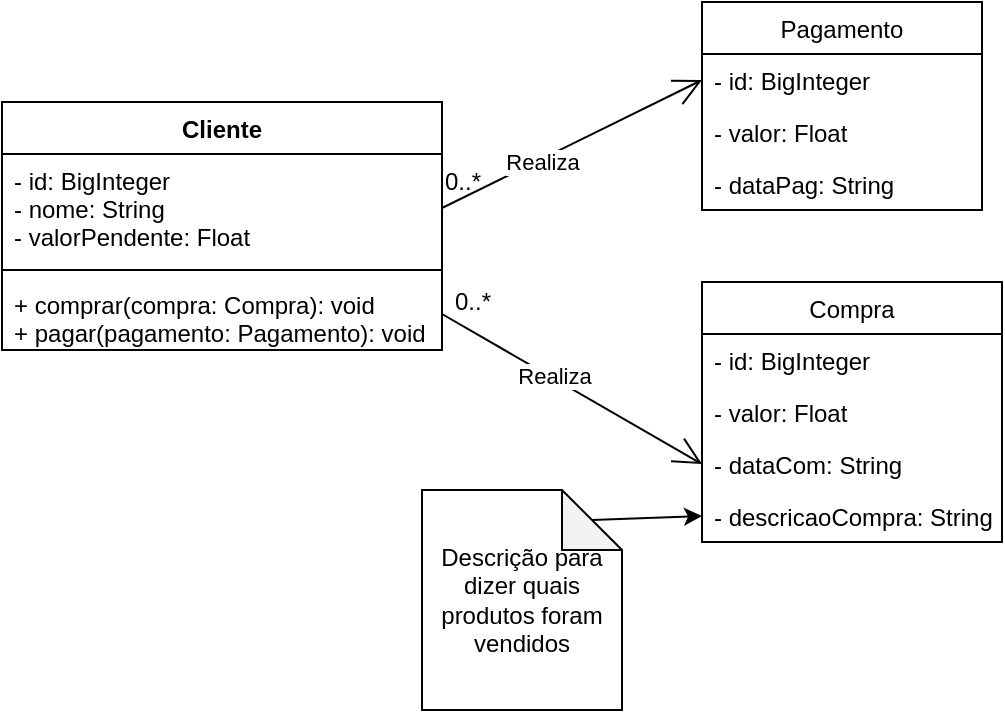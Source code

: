 <mxfile version="15.2.9" type="device"><diagram id="C5RBs43oDa-KdzZeNtuy" name="Page-1"><mxGraphModel dx="1422" dy="762" grid="1" gridSize="10" guides="1" tooltips="1" connect="1" arrows="1" fold="1" page="1" pageScale="1" pageWidth="827" pageHeight="1169" math="0" shadow="0"><root><mxCell id="WIyWlLk6GJQsqaUBKTNV-0"/><mxCell id="WIyWlLk6GJQsqaUBKTNV-1" parent="WIyWlLk6GJQsqaUBKTNV-0"/><mxCell id="Ldfy35nq3nGXal40mcBV-1" value="Cliente" style="swimlane;fontStyle=1;align=center;verticalAlign=top;childLayout=stackLayout;horizontal=1;startSize=26;horizontalStack=0;resizeParent=1;resizeParentMax=0;resizeLast=0;collapsible=1;marginBottom=0;" parent="WIyWlLk6GJQsqaUBKTNV-1" vertex="1"><mxGeometry x="30" y="120" width="220" height="124" as="geometry"/></mxCell><mxCell id="Ldfy35nq3nGXal40mcBV-2" value="- id: BigInteger&#10;- nome: String&#10;- valorPendente: Float " style="text;strokeColor=none;fillColor=none;align=left;verticalAlign=top;spacingLeft=4;spacingRight=4;overflow=hidden;rotatable=0;points=[[0,0.5],[1,0.5]];portConstraint=eastwest;" parent="Ldfy35nq3nGXal40mcBV-1" vertex="1"><mxGeometry y="26" width="220" height="54" as="geometry"/></mxCell><mxCell id="Ldfy35nq3nGXal40mcBV-3" value="" style="line;strokeWidth=1;fillColor=none;align=left;verticalAlign=middle;spacingTop=-1;spacingLeft=3;spacingRight=3;rotatable=0;labelPosition=right;points=[];portConstraint=eastwest;" parent="Ldfy35nq3nGXal40mcBV-1" vertex="1"><mxGeometry y="80" width="220" height="8" as="geometry"/></mxCell><mxCell id="Ldfy35nq3nGXal40mcBV-4" value="+ comprar(compra: Compra): void&#10;+ pagar(pagamento: Pagamento): void" style="text;strokeColor=none;fillColor=none;align=left;verticalAlign=top;spacingLeft=4;spacingRight=4;overflow=hidden;rotatable=0;points=[[0,0.5],[1,0.5]];portConstraint=eastwest;" parent="Ldfy35nq3nGXal40mcBV-1" vertex="1"><mxGeometry y="88" width="220" height="36" as="geometry"/></mxCell><mxCell id="Ldfy35nq3nGXal40mcBV-5" value="Pagamento" style="swimlane;fontStyle=0;childLayout=stackLayout;horizontal=1;startSize=26;fillColor=none;horizontalStack=0;resizeParent=1;resizeParentMax=0;resizeLast=0;collapsible=1;marginBottom=0;" parent="WIyWlLk6GJQsqaUBKTNV-1" vertex="1"><mxGeometry x="380" y="70" width="140" height="104" as="geometry"/></mxCell><mxCell id="Ldfy35nq3nGXal40mcBV-6" value="- id: BigInteger" style="text;strokeColor=none;fillColor=none;align=left;verticalAlign=top;spacingLeft=4;spacingRight=4;overflow=hidden;rotatable=0;points=[[0,0.5],[1,0.5]];portConstraint=eastwest;" parent="Ldfy35nq3nGXal40mcBV-5" vertex="1"><mxGeometry y="26" width="140" height="26" as="geometry"/></mxCell><mxCell id="Ldfy35nq3nGXal40mcBV-7" value="- valor: Float" style="text;strokeColor=none;fillColor=none;align=left;verticalAlign=top;spacingLeft=4;spacingRight=4;overflow=hidden;rotatable=0;points=[[0,0.5],[1,0.5]];portConstraint=eastwest;" parent="Ldfy35nq3nGXal40mcBV-5" vertex="1"><mxGeometry y="52" width="140" height="26" as="geometry"/></mxCell><mxCell id="2OEOVK7yTR2T5pWy5mge-0" value="- dataPag: String" style="text;strokeColor=none;fillColor=none;align=left;verticalAlign=top;spacingLeft=4;spacingRight=4;overflow=hidden;rotatable=0;points=[[0,0.5],[1,0.5]];portConstraint=eastwest;" vertex="1" parent="Ldfy35nq3nGXal40mcBV-5"><mxGeometry y="78" width="140" height="26" as="geometry"/></mxCell><mxCell id="Ldfy35nq3nGXal40mcBV-14" value="Compra" style="swimlane;fontStyle=0;childLayout=stackLayout;horizontal=1;startSize=26;fillColor=none;horizontalStack=0;resizeParent=1;resizeParentMax=0;resizeLast=0;collapsible=1;marginBottom=0;" parent="WIyWlLk6GJQsqaUBKTNV-1" vertex="1"><mxGeometry x="380" y="210" width="150" height="130" as="geometry"/></mxCell><mxCell id="2OEOVK7yTR2T5pWy5mge-2" value="- id: BigInteger" style="text;strokeColor=none;fillColor=none;align=left;verticalAlign=top;spacingLeft=4;spacingRight=4;overflow=hidden;rotatable=0;points=[[0,0.5],[1,0.5]];portConstraint=eastwest;" vertex="1" parent="Ldfy35nq3nGXal40mcBV-14"><mxGeometry y="26" width="150" height="26" as="geometry"/></mxCell><mxCell id="Ldfy35nq3nGXal40mcBV-15" value="- valor: Float" style="text;strokeColor=none;fillColor=none;align=left;verticalAlign=top;spacingLeft=4;spacingRight=4;overflow=hidden;rotatable=0;points=[[0,0.5],[1,0.5]];portConstraint=eastwest;" parent="Ldfy35nq3nGXal40mcBV-14" vertex="1"><mxGeometry y="52" width="150" height="26" as="geometry"/></mxCell><mxCell id="Ldfy35nq3nGXal40mcBV-16" value="- dataCom: String" style="text;strokeColor=none;fillColor=none;align=left;verticalAlign=top;spacingLeft=4;spacingRight=4;overflow=hidden;rotatable=0;points=[[0,0.5],[1,0.5]];portConstraint=eastwest;" parent="Ldfy35nq3nGXal40mcBV-14" vertex="1"><mxGeometry y="78" width="150" height="26" as="geometry"/></mxCell><mxCell id="Ldfy35nq3nGXal40mcBV-17" value="- descricaoCompra: String" style="text;strokeColor=none;fillColor=none;align=left;verticalAlign=top;spacingLeft=4;spacingRight=4;overflow=hidden;rotatable=0;points=[[0,0.5],[1,0.5]];portConstraint=eastwest;" parent="Ldfy35nq3nGXal40mcBV-14" vertex="1"><mxGeometry y="104" width="150" height="26" as="geometry"/></mxCell><mxCell id="Ldfy35nq3nGXal40mcBV-18" value="Descrição para dizer quais produtos foram vendidos" style="shape=note;whiteSpace=wrap;html=1;backgroundOutline=1;darkOpacity=0.05;" parent="WIyWlLk6GJQsqaUBKTNV-1" vertex="1"><mxGeometry x="240" y="314" width="100" height="110" as="geometry"/></mxCell><mxCell id="Ldfy35nq3nGXal40mcBV-19" value="" style="endArrow=classic;html=1;entryX=0;entryY=0.5;entryDx=0;entryDy=0;exitX=0;exitY=0;exitDx=85;exitDy=15;exitPerimeter=0;" parent="WIyWlLk6GJQsqaUBKTNV-1" source="Ldfy35nq3nGXal40mcBV-18" target="Ldfy35nq3nGXal40mcBV-17" edge="1"><mxGeometry width="50" height="50" relative="1" as="geometry"><mxPoint x="350" y="389" as="sourcePoint"/><mxPoint x="400" y="339" as="targetPoint"/></mxGeometry></mxCell><mxCell id="Ldfy35nq3nGXal40mcBV-22" value="" style="endArrow=open;endFill=1;endSize=12;html=1;exitX=1;exitY=0.5;exitDx=0;exitDy=0;entryX=0;entryY=0.5;entryDx=0;entryDy=0;" parent="WIyWlLk6GJQsqaUBKTNV-1" source="Ldfy35nq3nGXal40mcBV-2" target="Ldfy35nq3nGXal40mcBV-6" edge="1"><mxGeometry width="160" relative="1" as="geometry"><mxPoint x="120" y="260" as="sourcePoint"/><mxPoint x="280" y="260" as="targetPoint"/></mxGeometry></mxCell><mxCell id="Ldfy35nq3nGXal40mcBV-24" value="Realiza" style="edgeLabel;html=1;align=center;verticalAlign=middle;resizable=0;points=[];" parent="Ldfy35nq3nGXal40mcBV-22" vertex="1" connectable="0"><mxGeometry x="-0.245" y="-1" relative="1" as="geometry"><mxPoint as="offset"/></mxGeometry></mxCell><mxCell id="Ldfy35nq3nGXal40mcBV-23" value="" style="endArrow=open;endFill=1;endSize=12;html=1;entryX=0;entryY=0.5;entryDx=0;entryDy=0;exitX=1;exitY=0.5;exitDx=0;exitDy=0;" parent="WIyWlLk6GJQsqaUBKTNV-1" source="Ldfy35nq3nGXal40mcBV-4" target="Ldfy35nq3nGXal40mcBV-16" edge="1"><mxGeometry width="160" relative="1" as="geometry"><mxPoint x="120" y="260" as="sourcePoint"/><mxPoint x="280" y="260" as="targetPoint"/></mxGeometry></mxCell><mxCell id="Ldfy35nq3nGXal40mcBV-25" value="Realiza" style="edgeLabel;html=1;align=center;verticalAlign=middle;resizable=0;points=[];" parent="Ldfy35nq3nGXal40mcBV-23" vertex="1" connectable="0"><mxGeometry x="-0.145" y="1" relative="1" as="geometry"><mxPoint as="offset"/></mxGeometry></mxCell><mxCell id="Ldfy35nq3nGXal40mcBV-26" value="0..*" style="text;html=1;align=center;verticalAlign=middle;resizable=0;points=[];autosize=1;strokeColor=none;fillColor=none;" parent="WIyWlLk6GJQsqaUBKTNV-1" vertex="1"><mxGeometry x="245" y="150" width="30" height="20" as="geometry"/></mxCell><mxCell id="Ldfy35nq3nGXal40mcBV-28" value="0..*" style="text;html=1;align=center;verticalAlign=middle;resizable=0;points=[];autosize=1;strokeColor=none;fillColor=none;" parent="WIyWlLk6GJQsqaUBKTNV-1" vertex="1"><mxGeometry x="250" y="210" width="30" height="20" as="geometry"/></mxCell></root></mxGraphModel></diagram></mxfile>